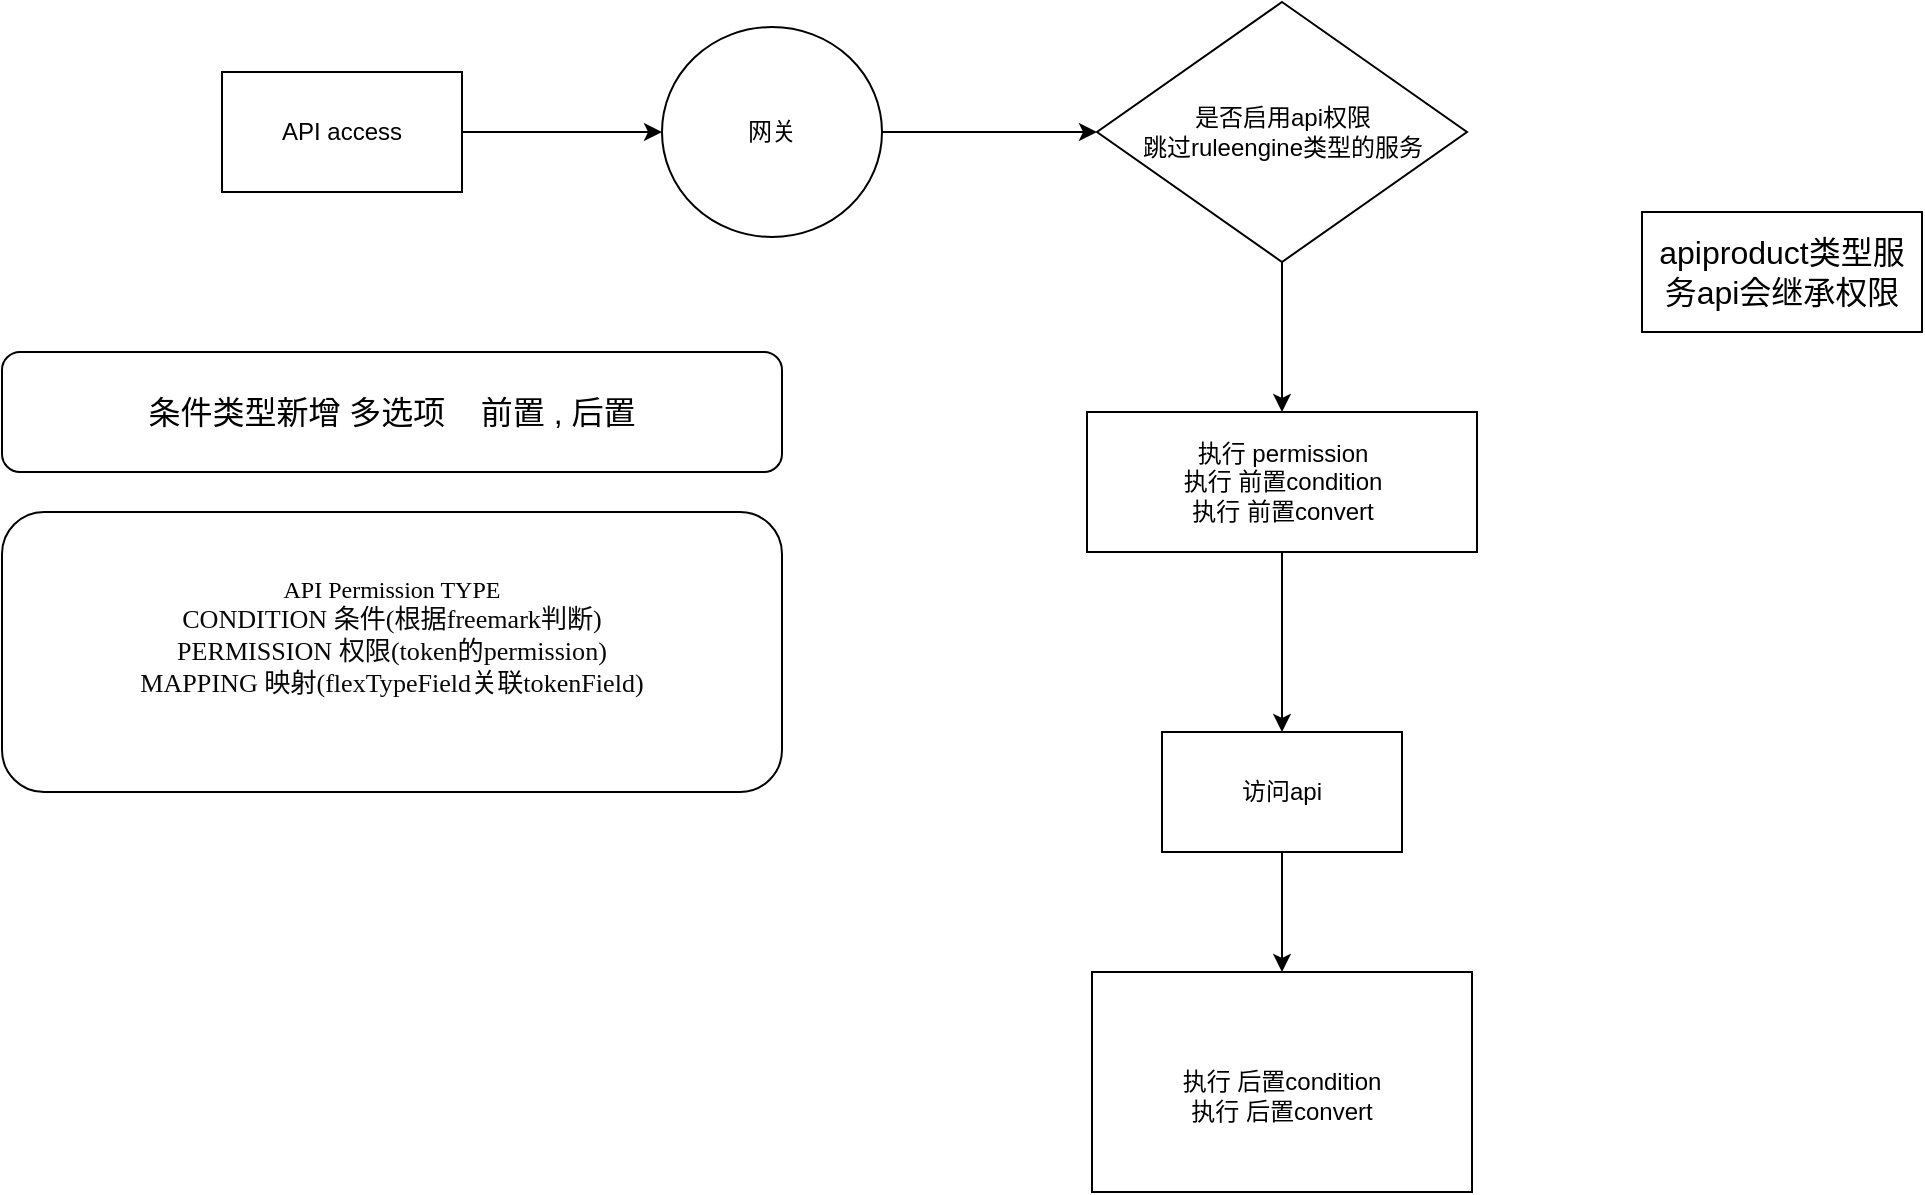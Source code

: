 <mxfile version="21.0.6" type="github">
  <diagram name="第 1 页" id="lMqXDjT0-Osc_c8zB9kQ">
    <mxGraphModel dx="1140" dy="712" grid="1" gridSize="10" guides="1" tooltips="1" connect="1" arrows="1" fold="1" page="1" pageScale="1" pageWidth="1920" pageHeight="1200" math="0" shadow="0">
      <root>
        <mxCell id="0" />
        <mxCell id="1" parent="0" />
        <mxCell id="nkRAWRB7QTpRWoVHKGXE-1" value="API access" style="rounded=0;whiteSpace=wrap;html=1;" parent="1" vertex="1">
          <mxGeometry x="160" y="220" width="120" height="60" as="geometry" />
        </mxCell>
        <mxCell id="nkRAWRB7QTpRWoVHKGXE-2" value="" style="endArrow=classic;html=1;rounded=0;exitX=1;exitY=0.5;exitDx=0;exitDy=0;entryX=0;entryY=0.5;entryDx=0;entryDy=0;" parent="1" source="nkRAWRB7QTpRWoVHKGXE-1" target="nkRAWRB7QTpRWoVHKGXE-4" edge="1">
          <mxGeometry width="50" height="50" relative="1" as="geometry">
            <mxPoint x="670" y="440" as="sourcePoint" />
            <mxPoint x="420" y="310" as="targetPoint" />
          </mxGeometry>
        </mxCell>
        <mxCell id="nkRAWRB7QTpRWoVHKGXE-9" value="" style="edgeStyle=orthogonalEdgeStyle;rounded=0;orthogonalLoop=1;jettySize=auto;html=1;" parent="1" source="nkRAWRB7QTpRWoVHKGXE-4" target="nkRAWRB7QTpRWoVHKGXE-8" edge="1">
          <mxGeometry relative="1" as="geometry" />
        </mxCell>
        <mxCell id="nkRAWRB7QTpRWoVHKGXE-4" value="网关" style="ellipse;whiteSpace=wrap;html=1;" parent="1" vertex="1">
          <mxGeometry x="380" y="197.5" width="110" height="105" as="geometry" />
        </mxCell>
        <mxCell id="nkRAWRB7QTpRWoVHKGXE-11" value="" style="edgeStyle=orthogonalEdgeStyle;rounded=0;orthogonalLoop=1;jettySize=auto;html=1;" parent="1" source="nkRAWRB7QTpRWoVHKGXE-8" target="nkRAWRB7QTpRWoVHKGXE-10" edge="1">
          <mxGeometry relative="1" as="geometry" />
        </mxCell>
        <mxCell id="nkRAWRB7QTpRWoVHKGXE-8" value="是否启用api权限&lt;br&gt;跳过ruleengine类型的服务" style="rhombus;whiteSpace=wrap;html=1;" parent="1" vertex="1">
          <mxGeometry x="597.5" y="185" width="185" height="130" as="geometry" />
        </mxCell>
        <mxCell id="Ies4CJbf-FAV-6-cfxqr-3" value="" style="edgeStyle=orthogonalEdgeStyle;rounded=0;orthogonalLoop=1;jettySize=auto;html=1;" edge="1" parent="1" source="nkRAWRB7QTpRWoVHKGXE-10" target="Ies4CJbf-FAV-6-cfxqr-2">
          <mxGeometry relative="1" as="geometry" />
        </mxCell>
        <mxCell id="nkRAWRB7QTpRWoVHKGXE-10" value="执行 permission&lt;br&gt;执行 前置condition&lt;br&gt;执行 前置convert" style="whiteSpace=wrap;html=1;" parent="1" vertex="1">
          <mxGeometry x="592.5" y="390" width="195" height="70" as="geometry" />
        </mxCell>
        <mxCell id="Ies4CJbf-FAV-6-cfxqr-5" value="" style="edgeStyle=orthogonalEdgeStyle;rounded=0;orthogonalLoop=1;jettySize=auto;html=1;entryX=0.5;entryY=0;entryDx=0;entryDy=0;" edge="1" parent="1" source="Ies4CJbf-FAV-6-cfxqr-2" target="Ies4CJbf-FAV-6-cfxqr-10">
          <mxGeometry relative="1" as="geometry">
            <mxPoint x="690" y="680" as="targetPoint" />
          </mxGeometry>
        </mxCell>
        <mxCell id="Ies4CJbf-FAV-6-cfxqr-2" value="访问api" style="whiteSpace=wrap;html=1;" vertex="1" parent="1">
          <mxGeometry x="630" y="550" width="120" height="60" as="geometry" />
        </mxCell>
        <mxCell id="Ies4CJbf-FAV-6-cfxqr-6" value="API Permission TYPE&lt;br&gt;&lt;div style=&quot;background-color: rgb(255, 255, 255); color: rgb(8, 8, 8); font-size: 9.8pt;&quot;&gt;&lt;div&gt;CONDITION 条件(根据freemark判断)&lt;/div&gt;&lt;div&gt;&lt;div style=&quot;font-size: 9.8pt;&quot;&gt;&lt;div&gt;PERMISSION 权限(token的permission)&lt;/div&gt;&lt;div&gt;&lt;div style=&quot;font-size: 9.8pt;&quot;&gt;&lt;div&gt;MAPPING 映射(flexTypeField关联tokenField)&lt;/div&gt;&lt;div&gt;&lt;br&gt;&lt;/div&gt;&lt;/div&gt;&lt;/div&gt;&lt;/div&gt;&lt;/div&gt;&lt;/div&gt;" style="rounded=1;whiteSpace=wrap;html=1;fontFamily=Verdana;" vertex="1" parent="1">
          <mxGeometry x="50" y="440" width="390" height="140" as="geometry" />
        </mxCell>
        <mxCell id="Ies4CJbf-FAV-6-cfxqr-9" value="条件类型新增 多选项&amp;nbsp; &amp;nbsp; 前置 , 后置" style="rounded=1;whiteSpace=wrap;html=1;fontSize=16;" vertex="1" parent="1">
          <mxGeometry x="50" y="360" width="390" height="60" as="geometry" />
        </mxCell>
        <mxCell id="Ies4CJbf-FAV-6-cfxqr-10" value="&lt;br&gt;执行 后置condition&lt;br&gt;执行 后置convert" style="whiteSpace=wrap;html=1;" vertex="1" parent="1">
          <mxGeometry x="595" y="670" width="190" height="110" as="geometry" />
        </mxCell>
        <mxCell id="Ies4CJbf-FAV-6-cfxqr-11" value="apiproduct类型服务api会继承权限&lt;br&gt;" style="rounded=0;whiteSpace=wrap;html=1;fontSize=16;" vertex="1" parent="1">
          <mxGeometry x="870" y="290" width="140" height="60" as="geometry" />
        </mxCell>
      </root>
    </mxGraphModel>
  </diagram>
</mxfile>

